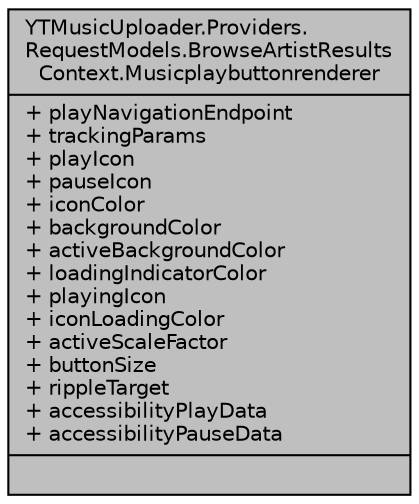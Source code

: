 digraph "YTMusicUploader.Providers.RequestModels.BrowseArtistResultsContext.Musicplaybuttonrenderer"
{
 // LATEX_PDF_SIZE
  edge [fontname="Helvetica",fontsize="10",labelfontname="Helvetica",labelfontsize="10"];
  node [fontname="Helvetica",fontsize="10",shape=record];
  Node1 [label="{YTMusicUploader.Providers.\lRequestModels.BrowseArtistResults\lContext.Musicplaybuttonrenderer\n|+ playNavigationEndpoint\l+ trackingParams\l+ playIcon\l+ pauseIcon\l+ iconColor\l+ backgroundColor\l+ activeBackgroundColor\l+ loadingIndicatorColor\l+ playingIcon\l+ iconLoadingColor\l+ activeScaleFactor\l+ buttonSize\l+ rippleTarget\l+ accessibilityPlayData\l+ accessibilityPauseData\l|}",height=0.2,width=0.4,color="black", fillcolor="grey75", style="filled", fontcolor="black",tooltip=" "];
}
